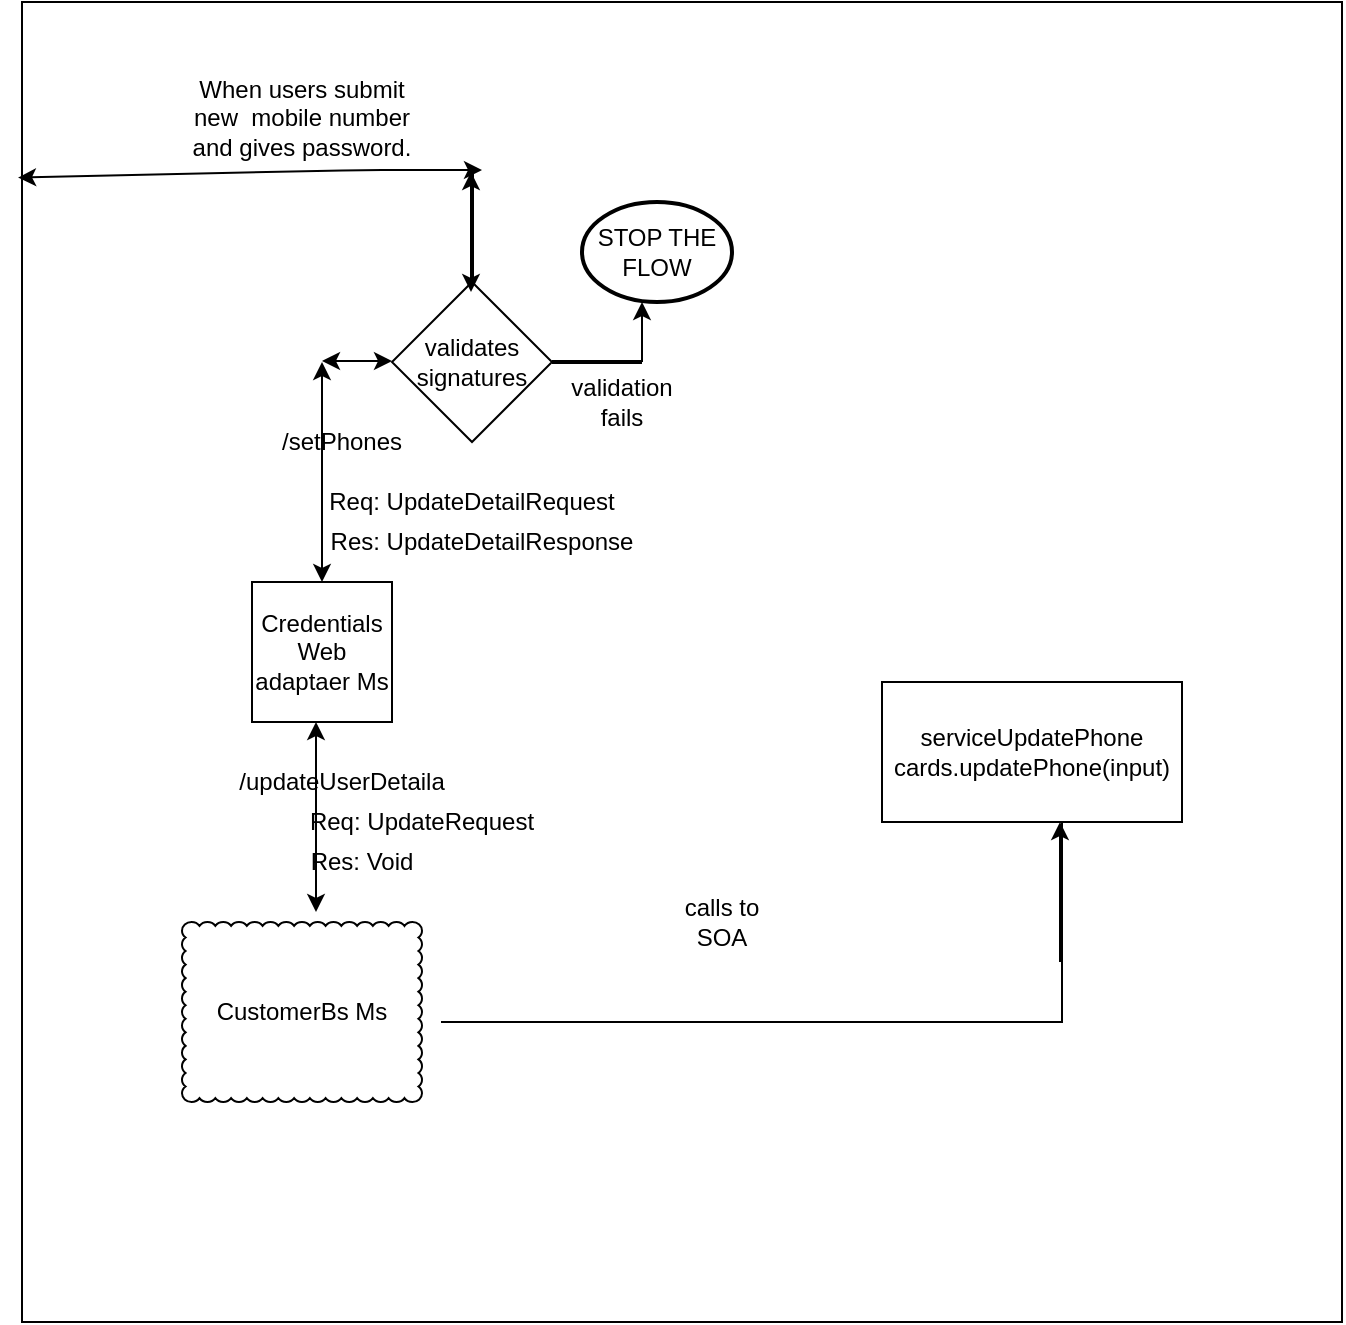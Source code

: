 <mxfile version="14.7.0" type="github">
  <diagram id="32V_mTtSQzlvwE7W_wEP" name="Page-1">
    <mxGraphModel dx="1392" dy="711" grid="1" gridSize="10" guides="1" tooltips="1" connect="1" arrows="1" fold="1" page="1" pageScale="1" pageWidth="850" pageHeight="1100" math="0" shadow="0">
      <root>
        <mxCell id="0" />
        <mxCell id="1" parent="0" />
        <mxCell id="dojqwDhkuBDQgAZHNu7s-1" value="" style="whiteSpace=wrap;html=1;aspect=fixed;" parent="1" vertex="1">
          <mxGeometry x="160" y="80" width="660" height="660" as="geometry" />
        </mxCell>
        <mxCell id="dojqwDhkuBDQgAZHNu7s-2" value="validates signatures" style="rhombus;whiteSpace=wrap;html=1;" parent="1" vertex="1">
          <mxGeometry x="345" y="220" width="80" height="80" as="geometry" />
        </mxCell>
        <mxCell id="dojqwDhkuBDQgAZHNu7s-3" value="Credentials Web adaptaer Ms" style="whiteSpace=wrap;html=1;aspect=fixed;" parent="1" vertex="1">
          <mxGeometry x="275" y="370" width="70" height="70" as="geometry" />
        </mxCell>
        <mxCell id="dojqwDhkuBDQgAZHNu7s-18" value="CustomerBs Ms" style="whiteSpace=wrap;html=1;shape=mxgraph.basic.cloud_rect" parent="1" vertex="1">
          <mxGeometry x="240" y="540" width="120" height="90" as="geometry" />
        </mxCell>
        <mxCell id="qOPz665RhC3NriRGY-xv-1" value="serviceUpdatePhone&lt;br&gt;cards.updatePhone(input)" style="rounded=0;whiteSpace=wrap;html=1;" parent="1" vertex="1">
          <mxGeometry x="590" y="420" width="150" height="70" as="geometry" />
        </mxCell>
        <mxCell id="qOPz665RhC3NriRGY-xv-8" value="STOP THE FLOW" style="strokeWidth=2;html=1;shape=mxgraph.flowchart.start_1;whiteSpace=wrap;" parent="1" vertex="1">
          <mxGeometry x="440" y="180" width="75" height="50" as="geometry" />
        </mxCell>
        <mxCell id="qOPz665RhC3NriRGY-xv-10" value="calls to SOA" style="text;html=1;strokeColor=none;fillColor=none;align=center;verticalAlign=middle;whiteSpace=wrap;rounded=0;" parent="1" vertex="1">
          <mxGeometry x="490" y="530" width="40" height="20" as="geometry" />
        </mxCell>
        <mxCell id="qOPz665RhC3NriRGY-xv-12" value="" style="line;strokeWidth=2;direction=south;html=1;" parent="1" vertex="1">
          <mxGeometry x="380" y="165" width="10" height="55" as="geometry" />
        </mxCell>
        <mxCell id="qOPz665RhC3NriRGY-xv-13" value="When users submit new&amp;nbsp; mobile number and gives password." style="text;html=1;strokeColor=none;fillColor=none;align=center;verticalAlign=middle;whiteSpace=wrap;rounded=0;" parent="1" vertex="1">
          <mxGeometry x="240" y="110" width="120" height="55" as="geometry" />
        </mxCell>
        <mxCell id="qOPz665RhC3NriRGY-xv-25" value="/updateUserDetaila" style="text;html=1;strokeColor=none;fillColor=none;align=center;verticalAlign=middle;whiteSpace=wrap;rounded=0;" parent="1" vertex="1">
          <mxGeometry x="300" y="460" width="40" height="20" as="geometry" />
        </mxCell>
        <mxCell id="qOPz665RhC3NriRGY-xv-26" value="" style="endArrow=classic;startArrow=classic;html=1;" parent="1" edge="1">
          <mxGeometry width="50" height="50" relative="1" as="geometry">
            <mxPoint x="307" y="535" as="sourcePoint" />
            <mxPoint x="307" y="440" as="targetPoint" />
          </mxGeometry>
        </mxCell>
        <mxCell id="qOPz665RhC3NriRGY-xv-27" value="" style="endArrow=classic;startArrow=classic;html=1;" parent="1" edge="1">
          <mxGeometry width="50" height="50" relative="1" as="geometry">
            <mxPoint x="310" y="370" as="sourcePoint" />
            <mxPoint x="310" y="260" as="targetPoint" />
          </mxGeometry>
        </mxCell>
        <mxCell id="qOPz665RhC3NriRGY-xv-28" value="/setPhones" style="text;html=1;strokeColor=none;fillColor=none;align=center;verticalAlign=middle;whiteSpace=wrap;rounded=0;" parent="1" vertex="1">
          <mxGeometry x="300" y="290" width="40" height="20" as="geometry" />
        </mxCell>
        <mxCell id="qOPz665RhC3NriRGY-xv-30" value="" style="endArrow=classic;startArrow=classic;html=1;" parent="1" edge="1">
          <mxGeometry width="50" height="50" relative="1" as="geometry">
            <mxPoint x="310" y="259.5" as="sourcePoint" />
            <mxPoint x="345" y="259.5" as="targetPoint" />
            <Array as="points" />
          </mxGeometry>
        </mxCell>
        <mxCell id="qOPz665RhC3NriRGY-xv-34" value="" style="shape=partialRectangle;whiteSpace=wrap;html=1;top=0;left=0;fillColor=none;" parent="1" vertex="1">
          <mxGeometry x="370" y="490" width="310" height="100" as="geometry" />
        </mxCell>
        <mxCell id="qOPz665RhC3NriRGY-xv-38" value="" style="endArrow=classic;startArrow=classic;html=1;exitX=-0.003;exitY=0.133;exitDx=0;exitDy=0;exitPerimeter=0;" parent="1" source="dojqwDhkuBDQgAZHNu7s-1" edge="1">
          <mxGeometry width="50" height="50" relative="1" as="geometry">
            <mxPoint x="280" y="164" as="sourcePoint" />
            <mxPoint x="390" y="164" as="targetPoint" />
            <Array as="points">
              <mxPoint x="330" y="164" />
            </Array>
          </mxGeometry>
        </mxCell>
        <mxCell id="qOPz665RhC3NriRGY-xv-39" value="" style="endArrow=classic;startArrow=classic;html=1;" parent="1" edge="1">
          <mxGeometry width="50" height="50" relative="1" as="geometry">
            <mxPoint x="384.5" y="225" as="sourcePoint" />
            <mxPoint x="384.5" y="165" as="targetPoint" />
          </mxGeometry>
        </mxCell>
        <mxCell id="qOPz665RhC3NriRGY-xv-40" value="" style="endArrow=classic;html=1;" parent="1" edge="1">
          <mxGeometry width="50" height="50" relative="1" as="geometry">
            <mxPoint x="679" y="560" as="sourcePoint" />
            <mxPoint x="679" y="490" as="targetPoint" />
          </mxGeometry>
        </mxCell>
        <mxCell id="qOPz665RhC3NriRGY-xv-41" value="" style="endArrow=classic;html=1;" parent="1" edge="1">
          <mxGeometry width="50" height="50" relative="1" as="geometry">
            <mxPoint x="470" y="260" as="sourcePoint" />
            <mxPoint x="470" y="230" as="targetPoint" />
          </mxGeometry>
        </mxCell>
        <mxCell id="qOPz665RhC3NriRGY-xv-42" value="validation fails" style="text;html=1;strokeColor=none;fillColor=none;align=center;verticalAlign=middle;whiteSpace=wrap;rounded=0;" parent="1" vertex="1">
          <mxGeometry x="440" y="270" width="40" height="20" as="geometry" />
        </mxCell>
        <mxCell id="qOPz665RhC3NriRGY-xv-48" value="" style="line;strokeWidth=2;html=1;" parent="1" vertex="1">
          <mxGeometry x="425" y="255" width="45" height="10" as="geometry" />
        </mxCell>
        <mxCell id="qOPz665RhC3NriRGY-xv-50" value="Req:&amp;nbsp;UpdateDetailRequest" style="text;html=1;strokeColor=none;fillColor=none;align=center;verticalAlign=middle;whiteSpace=wrap;rounded=0;" parent="1" vertex="1">
          <mxGeometry x="365" y="320" width="40" height="20" as="geometry" />
        </mxCell>
        <mxCell id="qOPz665RhC3NriRGY-xv-52" value="Res:&amp;nbsp;UpdateDetailResponse" style="text;html=1;strokeColor=none;fillColor=none;align=center;verticalAlign=middle;whiteSpace=wrap;rounded=0;" parent="1" vertex="1">
          <mxGeometry x="370" y="340" width="40" height="20" as="geometry" />
        </mxCell>
        <mxCell id="qOPz665RhC3NriRGY-xv-54" value="Req:&amp;nbsp;UpdateRequest" style="text;html=1;strokeColor=none;fillColor=none;align=center;verticalAlign=middle;whiteSpace=wrap;rounded=0;" parent="1" vertex="1">
          <mxGeometry x="340" y="480" width="40" height="20" as="geometry" />
        </mxCell>
        <mxCell id="qOPz665RhC3NriRGY-xv-55" value="Res:&amp;nbsp;Void" style="text;html=1;strokeColor=none;fillColor=none;align=center;verticalAlign=middle;whiteSpace=wrap;rounded=0;" parent="1" vertex="1">
          <mxGeometry x="310" y="500" width="40" height="20" as="geometry" />
        </mxCell>
      </root>
    </mxGraphModel>
  </diagram>
</mxfile>
